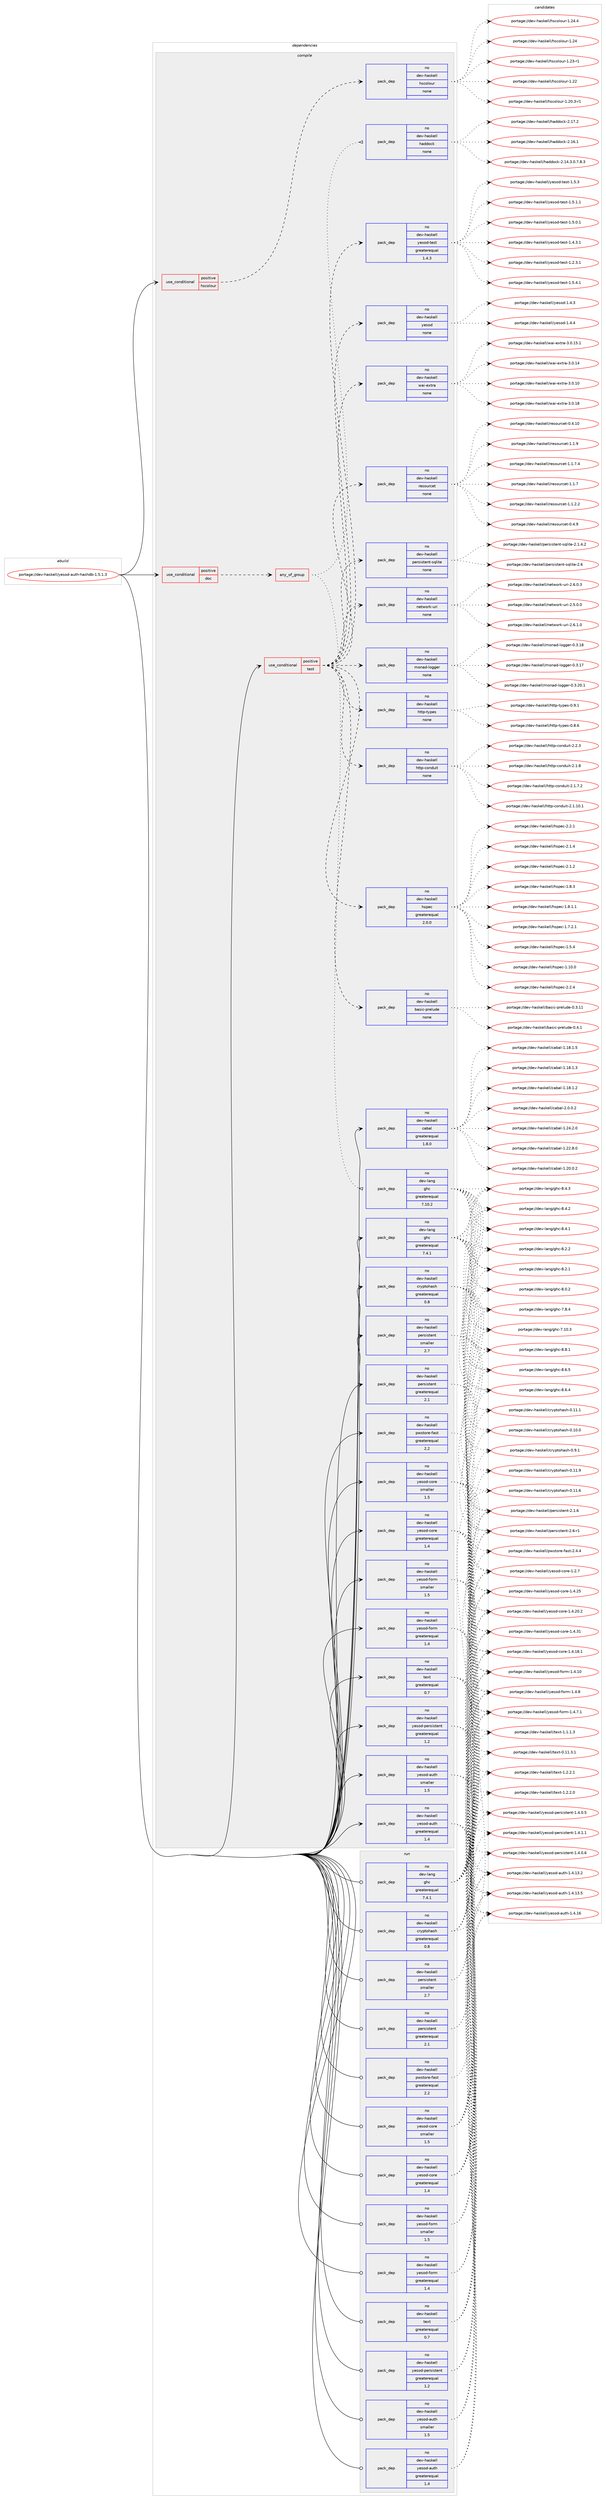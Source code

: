 digraph prolog {

# *************
# Graph options
# *************

newrank=true;
concentrate=true;
compound=true;
graph [rankdir=LR,fontname=Helvetica,fontsize=10,ranksep=1.5];#, ranksep=2.5, nodesep=0.2];
edge  [arrowhead=vee];
node  [fontname=Helvetica,fontsize=10];

# **********
# The ebuild
# **********

subgraph cluster_leftcol {
color=gray;
label=<<i>ebuild</i>>;
id [label="portage://dev-haskell/yesod-auth-hashdb-1.5.1.3", color=red, width=4, href="../dev-haskell/yesod-auth-hashdb-1.5.1.3.svg"];
}

# ****************
# The dependencies
# ****************

subgraph cluster_midcol {
color=gray;
label=<<i>dependencies</i>>;
subgraph cluster_compile {
fillcolor="#eeeeee";
style=filled;
label=<<i>compile</i>>;
subgraph cond130818 {
dependency536707 [label=<<TABLE BORDER="0" CELLBORDER="1" CELLSPACING="0" CELLPADDING="4"><TR><TD ROWSPAN="3" CELLPADDING="10">use_conditional</TD></TR><TR><TD>positive</TD></TR><TR><TD>doc</TD></TR></TABLE>>, shape=none, color=red];
subgraph any5424 {
dependency536708 [label=<<TABLE BORDER="0" CELLBORDER="1" CELLSPACING="0" CELLPADDING="4"><TR><TD CELLPADDING="10">any_of_group</TD></TR></TABLE>>, shape=none, color=red];subgraph pack400228 {
dependency536709 [label=<<TABLE BORDER="0" CELLBORDER="1" CELLSPACING="0" CELLPADDING="4" WIDTH="220"><TR><TD ROWSPAN="6" CELLPADDING="30">pack_dep</TD></TR><TR><TD WIDTH="110">no</TD></TR><TR><TD>dev-haskell</TD></TR><TR><TD>haddock</TD></TR><TR><TD>none</TD></TR><TR><TD></TD></TR></TABLE>>, shape=none, color=blue];
}
dependency536708:e -> dependency536709:w [weight=20,style="dotted",arrowhead="oinv"];
subgraph pack400229 {
dependency536710 [label=<<TABLE BORDER="0" CELLBORDER="1" CELLSPACING="0" CELLPADDING="4" WIDTH="220"><TR><TD ROWSPAN="6" CELLPADDING="30">pack_dep</TD></TR><TR><TD WIDTH="110">no</TD></TR><TR><TD>dev-lang</TD></TR><TR><TD>ghc</TD></TR><TR><TD>greaterequal</TD></TR><TR><TD>7.10.2</TD></TR></TABLE>>, shape=none, color=blue];
}
dependency536708:e -> dependency536710:w [weight=20,style="dotted",arrowhead="oinv"];
}
dependency536707:e -> dependency536708:w [weight=20,style="dashed",arrowhead="vee"];
}
id:e -> dependency536707:w [weight=20,style="solid",arrowhead="vee"];
subgraph cond130819 {
dependency536711 [label=<<TABLE BORDER="0" CELLBORDER="1" CELLSPACING="0" CELLPADDING="4"><TR><TD ROWSPAN="3" CELLPADDING="10">use_conditional</TD></TR><TR><TD>positive</TD></TR><TR><TD>hscolour</TD></TR></TABLE>>, shape=none, color=red];
subgraph pack400230 {
dependency536712 [label=<<TABLE BORDER="0" CELLBORDER="1" CELLSPACING="0" CELLPADDING="4" WIDTH="220"><TR><TD ROWSPAN="6" CELLPADDING="30">pack_dep</TD></TR><TR><TD WIDTH="110">no</TD></TR><TR><TD>dev-haskell</TD></TR><TR><TD>hscolour</TD></TR><TR><TD>none</TD></TR><TR><TD></TD></TR></TABLE>>, shape=none, color=blue];
}
dependency536711:e -> dependency536712:w [weight=20,style="dashed",arrowhead="vee"];
}
id:e -> dependency536711:w [weight=20,style="solid",arrowhead="vee"];
subgraph cond130820 {
dependency536713 [label=<<TABLE BORDER="0" CELLBORDER="1" CELLSPACING="0" CELLPADDING="4"><TR><TD ROWSPAN="3" CELLPADDING="10">use_conditional</TD></TR><TR><TD>positive</TD></TR><TR><TD>test</TD></TR></TABLE>>, shape=none, color=red];
subgraph pack400231 {
dependency536714 [label=<<TABLE BORDER="0" CELLBORDER="1" CELLSPACING="0" CELLPADDING="4" WIDTH="220"><TR><TD ROWSPAN="6" CELLPADDING="30">pack_dep</TD></TR><TR><TD WIDTH="110">no</TD></TR><TR><TD>dev-haskell</TD></TR><TR><TD>basic-prelude</TD></TR><TR><TD>none</TD></TR><TR><TD></TD></TR></TABLE>>, shape=none, color=blue];
}
dependency536713:e -> dependency536714:w [weight=20,style="dashed",arrowhead="vee"];
subgraph pack400232 {
dependency536715 [label=<<TABLE BORDER="0" CELLBORDER="1" CELLSPACING="0" CELLPADDING="4" WIDTH="220"><TR><TD ROWSPAN="6" CELLPADDING="30">pack_dep</TD></TR><TR><TD WIDTH="110">no</TD></TR><TR><TD>dev-haskell</TD></TR><TR><TD>hspec</TD></TR><TR><TD>greaterequal</TD></TR><TR><TD>2.0.0</TD></TR></TABLE>>, shape=none, color=blue];
}
dependency536713:e -> dependency536715:w [weight=20,style="dashed",arrowhead="vee"];
subgraph pack400233 {
dependency536716 [label=<<TABLE BORDER="0" CELLBORDER="1" CELLSPACING="0" CELLPADDING="4" WIDTH="220"><TR><TD ROWSPAN="6" CELLPADDING="30">pack_dep</TD></TR><TR><TD WIDTH="110">no</TD></TR><TR><TD>dev-haskell</TD></TR><TR><TD>http-conduit</TD></TR><TR><TD>none</TD></TR><TR><TD></TD></TR></TABLE>>, shape=none, color=blue];
}
dependency536713:e -> dependency536716:w [weight=20,style="dashed",arrowhead="vee"];
subgraph pack400234 {
dependency536717 [label=<<TABLE BORDER="0" CELLBORDER="1" CELLSPACING="0" CELLPADDING="4" WIDTH="220"><TR><TD ROWSPAN="6" CELLPADDING="30">pack_dep</TD></TR><TR><TD WIDTH="110">no</TD></TR><TR><TD>dev-haskell</TD></TR><TR><TD>http-types</TD></TR><TR><TD>none</TD></TR><TR><TD></TD></TR></TABLE>>, shape=none, color=blue];
}
dependency536713:e -> dependency536717:w [weight=20,style="dashed",arrowhead="vee"];
subgraph pack400235 {
dependency536718 [label=<<TABLE BORDER="0" CELLBORDER="1" CELLSPACING="0" CELLPADDING="4" WIDTH="220"><TR><TD ROWSPAN="6" CELLPADDING="30">pack_dep</TD></TR><TR><TD WIDTH="110">no</TD></TR><TR><TD>dev-haskell</TD></TR><TR><TD>monad-logger</TD></TR><TR><TD>none</TD></TR><TR><TD></TD></TR></TABLE>>, shape=none, color=blue];
}
dependency536713:e -> dependency536718:w [weight=20,style="dashed",arrowhead="vee"];
subgraph pack400236 {
dependency536719 [label=<<TABLE BORDER="0" CELLBORDER="1" CELLSPACING="0" CELLPADDING="4" WIDTH="220"><TR><TD ROWSPAN="6" CELLPADDING="30">pack_dep</TD></TR><TR><TD WIDTH="110">no</TD></TR><TR><TD>dev-haskell</TD></TR><TR><TD>network-uri</TD></TR><TR><TD>none</TD></TR><TR><TD></TD></TR></TABLE>>, shape=none, color=blue];
}
dependency536713:e -> dependency536719:w [weight=20,style="dashed",arrowhead="vee"];
subgraph pack400237 {
dependency536720 [label=<<TABLE BORDER="0" CELLBORDER="1" CELLSPACING="0" CELLPADDING="4" WIDTH="220"><TR><TD ROWSPAN="6" CELLPADDING="30">pack_dep</TD></TR><TR><TD WIDTH="110">no</TD></TR><TR><TD>dev-haskell</TD></TR><TR><TD>persistent-sqlite</TD></TR><TR><TD>none</TD></TR><TR><TD></TD></TR></TABLE>>, shape=none, color=blue];
}
dependency536713:e -> dependency536720:w [weight=20,style="dashed",arrowhead="vee"];
subgraph pack400238 {
dependency536721 [label=<<TABLE BORDER="0" CELLBORDER="1" CELLSPACING="0" CELLPADDING="4" WIDTH="220"><TR><TD ROWSPAN="6" CELLPADDING="30">pack_dep</TD></TR><TR><TD WIDTH="110">no</TD></TR><TR><TD>dev-haskell</TD></TR><TR><TD>resourcet</TD></TR><TR><TD>none</TD></TR><TR><TD></TD></TR></TABLE>>, shape=none, color=blue];
}
dependency536713:e -> dependency536721:w [weight=20,style="dashed",arrowhead="vee"];
subgraph pack400239 {
dependency536722 [label=<<TABLE BORDER="0" CELLBORDER="1" CELLSPACING="0" CELLPADDING="4" WIDTH="220"><TR><TD ROWSPAN="6" CELLPADDING="30">pack_dep</TD></TR><TR><TD WIDTH="110">no</TD></TR><TR><TD>dev-haskell</TD></TR><TR><TD>wai-extra</TD></TR><TR><TD>none</TD></TR><TR><TD></TD></TR></TABLE>>, shape=none, color=blue];
}
dependency536713:e -> dependency536722:w [weight=20,style="dashed",arrowhead="vee"];
subgraph pack400240 {
dependency536723 [label=<<TABLE BORDER="0" CELLBORDER="1" CELLSPACING="0" CELLPADDING="4" WIDTH="220"><TR><TD ROWSPAN="6" CELLPADDING="30">pack_dep</TD></TR><TR><TD WIDTH="110">no</TD></TR><TR><TD>dev-haskell</TD></TR><TR><TD>yesod</TD></TR><TR><TD>none</TD></TR><TR><TD></TD></TR></TABLE>>, shape=none, color=blue];
}
dependency536713:e -> dependency536723:w [weight=20,style="dashed",arrowhead="vee"];
subgraph pack400241 {
dependency536724 [label=<<TABLE BORDER="0" CELLBORDER="1" CELLSPACING="0" CELLPADDING="4" WIDTH="220"><TR><TD ROWSPAN="6" CELLPADDING="30">pack_dep</TD></TR><TR><TD WIDTH="110">no</TD></TR><TR><TD>dev-haskell</TD></TR><TR><TD>yesod-test</TD></TR><TR><TD>greaterequal</TD></TR><TR><TD>1.4.3</TD></TR></TABLE>>, shape=none, color=blue];
}
dependency536713:e -> dependency536724:w [weight=20,style="dashed",arrowhead="vee"];
}
id:e -> dependency536713:w [weight=20,style="solid",arrowhead="vee"];
subgraph pack400242 {
dependency536725 [label=<<TABLE BORDER="0" CELLBORDER="1" CELLSPACING="0" CELLPADDING="4" WIDTH="220"><TR><TD ROWSPAN="6" CELLPADDING="30">pack_dep</TD></TR><TR><TD WIDTH="110">no</TD></TR><TR><TD>dev-haskell</TD></TR><TR><TD>cabal</TD></TR><TR><TD>greaterequal</TD></TR><TR><TD>1.8.0</TD></TR></TABLE>>, shape=none, color=blue];
}
id:e -> dependency536725:w [weight=20,style="solid",arrowhead="vee"];
subgraph pack400243 {
dependency536726 [label=<<TABLE BORDER="0" CELLBORDER="1" CELLSPACING="0" CELLPADDING="4" WIDTH="220"><TR><TD ROWSPAN="6" CELLPADDING="30">pack_dep</TD></TR><TR><TD WIDTH="110">no</TD></TR><TR><TD>dev-haskell</TD></TR><TR><TD>cryptohash</TD></TR><TR><TD>greaterequal</TD></TR><TR><TD>0.8</TD></TR></TABLE>>, shape=none, color=blue];
}
id:e -> dependency536726:w [weight=20,style="solid",arrowhead="vee"];
subgraph pack400244 {
dependency536727 [label=<<TABLE BORDER="0" CELLBORDER="1" CELLSPACING="0" CELLPADDING="4" WIDTH="220"><TR><TD ROWSPAN="6" CELLPADDING="30">pack_dep</TD></TR><TR><TD WIDTH="110">no</TD></TR><TR><TD>dev-haskell</TD></TR><TR><TD>persistent</TD></TR><TR><TD>greaterequal</TD></TR><TR><TD>2.1</TD></TR></TABLE>>, shape=none, color=blue];
}
id:e -> dependency536727:w [weight=20,style="solid",arrowhead="vee"];
subgraph pack400245 {
dependency536728 [label=<<TABLE BORDER="0" CELLBORDER="1" CELLSPACING="0" CELLPADDING="4" WIDTH="220"><TR><TD ROWSPAN="6" CELLPADDING="30">pack_dep</TD></TR><TR><TD WIDTH="110">no</TD></TR><TR><TD>dev-haskell</TD></TR><TR><TD>persistent</TD></TR><TR><TD>smaller</TD></TR><TR><TD>2.7</TD></TR></TABLE>>, shape=none, color=blue];
}
id:e -> dependency536728:w [weight=20,style="solid",arrowhead="vee"];
subgraph pack400246 {
dependency536729 [label=<<TABLE BORDER="0" CELLBORDER="1" CELLSPACING="0" CELLPADDING="4" WIDTH="220"><TR><TD ROWSPAN="6" CELLPADDING="30">pack_dep</TD></TR><TR><TD WIDTH="110">no</TD></TR><TR><TD>dev-haskell</TD></TR><TR><TD>pwstore-fast</TD></TR><TR><TD>greaterequal</TD></TR><TR><TD>2.2</TD></TR></TABLE>>, shape=none, color=blue];
}
id:e -> dependency536729:w [weight=20,style="solid",arrowhead="vee"];
subgraph pack400247 {
dependency536730 [label=<<TABLE BORDER="0" CELLBORDER="1" CELLSPACING="0" CELLPADDING="4" WIDTH="220"><TR><TD ROWSPAN="6" CELLPADDING="30">pack_dep</TD></TR><TR><TD WIDTH="110">no</TD></TR><TR><TD>dev-haskell</TD></TR><TR><TD>text</TD></TR><TR><TD>greaterequal</TD></TR><TR><TD>0.7</TD></TR></TABLE>>, shape=none, color=blue];
}
id:e -> dependency536730:w [weight=20,style="solid",arrowhead="vee"];
subgraph pack400248 {
dependency536731 [label=<<TABLE BORDER="0" CELLBORDER="1" CELLSPACING="0" CELLPADDING="4" WIDTH="220"><TR><TD ROWSPAN="6" CELLPADDING="30">pack_dep</TD></TR><TR><TD WIDTH="110">no</TD></TR><TR><TD>dev-haskell</TD></TR><TR><TD>yesod-auth</TD></TR><TR><TD>greaterequal</TD></TR><TR><TD>1.4</TD></TR></TABLE>>, shape=none, color=blue];
}
id:e -> dependency536731:w [weight=20,style="solid",arrowhead="vee"];
subgraph pack400249 {
dependency536732 [label=<<TABLE BORDER="0" CELLBORDER="1" CELLSPACING="0" CELLPADDING="4" WIDTH="220"><TR><TD ROWSPAN="6" CELLPADDING="30">pack_dep</TD></TR><TR><TD WIDTH="110">no</TD></TR><TR><TD>dev-haskell</TD></TR><TR><TD>yesod-auth</TD></TR><TR><TD>smaller</TD></TR><TR><TD>1.5</TD></TR></TABLE>>, shape=none, color=blue];
}
id:e -> dependency536732:w [weight=20,style="solid",arrowhead="vee"];
subgraph pack400250 {
dependency536733 [label=<<TABLE BORDER="0" CELLBORDER="1" CELLSPACING="0" CELLPADDING="4" WIDTH="220"><TR><TD ROWSPAN="6" CELLPADDING="30">pack_dep</TD></TR><TR><TD WIDTH="110">no</TD></TR><TR><TD>dev-haskell</TD></TR><TR><TD>yesod-core</TD></TR><TR><TD>greaterequal</TD></TR><TR><TD>1.4</TD></TR></TABLE>>, shape=none, color=blue];
}
id:e -> dependency536733:w [weight=20,style="solid",arrowhead="vee"];
subgraph pack400251 {
dependency536734 [label=<<TABLE BORDER="0" CELLBORDER="1" CELLSPACING="0" CELLPADDING="4" WIDTH="220"><TR><TD ROWSPAN="6" CELLPADDING="30">pack_dep</TD></TR><TR><TD WIDTH="110">no</TD></TR><TR><TD>dev-haskell</TD></TR><TR><TD>yesod-core</TD></TR><TR><TD>smaller</TD></TR><TR><TD>1.5</TD></TR></TABLE>>, shape=none, color=blue];
}
id:e -> dependency536734:w [weight=20,style="solid",arrowhead="vee"];
subgraph pack400252 {
dependency536735 [label=<<TABLE BORDER="0" CELLBORDER="1" CELLSPACING="0" CELLPADDING="4" WIDTH="220"><TR><TD ROWSPAN="6" CELLPADDING="30">pack_dep</TD></TR><TR><TD WIDTH="110">no</TD></TR><TR><TD>dev-haskell</TD></TR><TR><TD>yesod-form</TD></TR><TR><TD>greaterequal</TD></TR><TR><TD>1.4</TD></TR></TABLE>>, shape=none, color=blue];
}
id:e -> dependency536735:w [weight=20,style="solid",arrowhead="vee"];
subgraph pack400253 {
dependency536736 [label=<<TABLE BORDER="0" CELLBORDER="1" CELLSPACING="0" CELLPADDING="4" WIDTH="220"><TR><TD ROWSPAN="6" CELLPADDING="30">pack_dep</TD></TR><TR><TD WIDTH="110">no</TD></TR><TR><TD>dev-haskell</TD></TR><TR><TD>yesod-form</TD></TR><TR><TD>smaller</TD></TR><TR><TD>1.5</TD></TR></TABLE>>, shape=none, color=blue];
}
id:e -> dependency536736:w [weight=20,style="solid",arrowhead="vee"];
subgraph pack400254 {
dependency536737 [label=<<TABLE BORDER="0" CELLBORDER="1" CELLSPACING="0" CELLPADDING="4" WIDTH="220"><TR><TD ROWSPAN="6" CELLPADDING="30">pack_dep</TD></TR><TR><TD WIDTH="110">no</TD></TR><TR><TD>dev-haskell</TD></TR><TR><TD>yesod-persistent</TD></TR><TR><TD>greaterequal</TD></TR><TR><TD>1.2</TD></TR></TABLE>>, shape=none, color=blue];
}
id:e -> dependency536737:w [weight=20,style="solid",arrowhead="vee"];
subgraph pack400255 {
dependency536738 [label=<<TABLE BORDER="0" CELLBORDER="1" CELLSPACING="0" CELLPADDING="4" WIDTH="220"><TR><TD ROWSPAN="6" CELLPADDING="30">pack_dep</TD></TR><TR><TD WIDTH="110">no</TD></TR><TR><TD>dev-lang</TD></TR><TR><TD>ghc</TD></TR><TR><TD>greaterequal</TD></TR><TR><TD>7.4.1</TD></TR></TABLE>>, shape=none, color=blue];
}
id:e -> dependency536738:w [weight=20,style="solid",arrowhead="vee"];
}
subgraph cluster_compileandrun {
fillcolor="#eeeeee";
style=filled;
label=<<i>compile and run</i>>;
}
subgraph cluster_run {
fillcolor="#eeeeee";
style=filled;
label=<<i>run</i>>;
subgraph pack400256 {
dependency536739 [label=<<TABLE BORDER="0" CELLBORDER="1" CELLSPACING="0" CELLPADDING="4" WIDTH="220"><TR><TD ROWSPAN="6" CELLPADDING="30">pack_dep</TD></TR><TR><TD WIDTH="110">no</TD></TR><TR><TD>dev-haskell</TD></TR><TR><TD>cryptohash</TD></TR><TR><TD>greaterequal</TD></TR><TR><TD>0.8</TD></TR></TABLE>>, shape=none, color=blue];
}
id:e -> dependency536739:w [weight=20,style="solid",arrowhead="odot"];
subgraph pack400257 {
dependency536740 [label=<<TABLE BORDER="0" CELLBORDER="1" CELLSPACING="0" CELLPADDING="4" WIDTH="220"><TR><TD ROWSPAN="6" CELLPADDING="30">pack_dep</TD></TR><TR><TD WIDTH="110">no</TD></TR><TR><TD>dev-haskell</TD></TR><TR><TD>persistent</TD></TR><TR><TD>greaterequal</TD></TR><TR><TD>2.1</TD></TR></TABLE>>, shape=none, color=blue];
}
id:e -> dependency536740:w [weight=20,style="solid",arrowhead="odot"];
subgraph pack400258 {
dependency536741 [label=<<TABLE BORDER="0" CELLBORDER="1" CELLSPACING="0" CELLPADDING="4" WIDTH="220"><TR><TD ROWSPAN="6" CELLPADDING="30">pack_dep</TD></TR><TR><TD WIDTH="110">no</TD></TR><TR><TD>dev-haskell</TD></TR><TR><TD>persistent</TD></TR><TR><TD>smaller</TD></TR><TR><TD>2.7</TD></TR></TABLE>>, shape=none, color=blue];
}
id:e -> dependency536741:w [weight=20,style="solid",arrowhead="odot"];
subgraph pack400259 {
dependency536742 [label=<<TABLE BORDER="0" CELLBORDER="1" CELLSPACING="0" CELLPADDING="4" WIDTH="220"><TR><TD ROWSPAN="6" CELLPADDING="30">pack_dep</TD></TR><TR><TD WIDTH="110">no</TD></TR><TR><TD>dev-haskell</TD></TR><TR><TD>pwstore-fast</TD></TR><TR><TD>greaterequal</TD></TR><TR><TD>2.2</TD></TR></TABLE>>, shape=none, color=blue];
}
id:e -> dependency536742:w [weight=20,style="solid",arrowhead="odot"];
subgraph pack400260 {
dependency536743 [label=<<TABLE BORDER="0" CELLBORDER="1" CELLSPACING="0" CELLPADDING="4" WIDTH="220"><TR><TD ROWSPAN="6" CELLPADDING="30">pack_dep</TD></TR><TR><TD WIDTH="110">no</TD></TR><TR><TD>dev-haskell</TD></TR><TR><TD>text</TD></TR><TR><TD>greaterequal</TD></TR><TR><TD>0.7</TD></TR></TABLE>>, shape=none, color=blue];
}
id:e -> dependency536743:w [weight=20,style="solid",arrowhead="odot"];
subgraph pack400261 {
dependency536744 [label=<<TABLE BORDER="0" CELLBORDER="1" CELLSPACING="0" CELLPADDING="4" WIDTH="220"><TR><TD ROWSPAN="6" CELLPADDING="30">pack_dep</TD></TR><TR><TD WIDTH="110">no</TD></TR><TR><TD>dev-haskell</TD></TR><TR><TD>yesod-auth</TD></TR><TR><TD>greaterequal</TD></TR><TR><TD>1.4</TD></TR></TABLE>>, shape=none, color=blue];
}
id:e -> dependency536744:w [weight=20,style="solid",arrowhead="odot"];
subgraph pack400262 {
dependency536745 [label=<<TABLE BORDER="0" CELLBORDER="1" CELLSPACING="0" CELLPADDING="4" WIDTH="220"><TR><TD ROWSPAN="6" CELLPADDING="30">pack_dep</TD></TR><TR><TD WIDTH="110">no</TD></TR><TR><TD>dev-haskell</TD></TR><TR><TD>yesod-auth</TD></TR><TR><TD>smaller</TD></TR><TR><TD>1.5</TD></TR></TABLE>>, shape=none, color=blue];
}
id:e -> dependency536745:w [weight=20,style="solid",arrowhead="odot"];
subgraph pack400263 {
dependency536746 [label=<<TABLE BORDER="0" CELLBORDER="1" CELLSPACING="0" CELLPADDING="4" WIDTH="220"><TR><TD ROWSPAN="6" CELLPADDING="30">pack_dep</TD></TR><TR><TD WIDTH="110">no</TD></TR><TR><TD>dev-haskell</TD></TR><TR><TD>yesod-core</TD></TR><TR><TD>greaterequal</TD></TR><TR><TD>1.4</TD></TR></TABLE>>, shape=none, color=blue];
}
id:e -> dependency536746:w [weight=20,style="solid",arrowhead="odot"];
subgraph pack400264 {
dependency536747 [label=<<TABLE BORDER="0" CELLBORDER="1" CELLSPACING="0" CELLPADDING="4" WIDTH="220"><TR><TD ROWSPAN="6" CELLPADDING="30">pack_dep</TD></TR><TR><TD WIDTH="110">no</TD></TR><TR><TD>dev-haskell</TD></TR><TR><TD>yesod-core</TD></TR><TR><TD>smaller</TD></TR><TR><TD>1.5</TD></TR></TABLE>>, shape=none, color=blue];
}
id:e -> dependency536747:w [weight=20,style="solid",arrowhead="odot"];
subgraph pack400265 {
dependency536748 [label=<<TABLE BORDER="0" CELLBORDER="1" CELLSPACING="0" CELLPADDING="4" WIDTH="220"><TR><TD ROWSPAN="6" CELLPADDING="30">pack_dep</TD></TR><TR><TD WIDTH="110">no</TD></TR><TR><TD>dev-haskell</TD></TR><TR><TD>yesod-form</TD></TR><TR><TD>greaterequal</TD></TR><TR><TD>1.4</TD></TR></TABLE>>, shape=none, color=blue];
}
id:e -> dependency536748:w [weight=20,style="solid",arrowhead="odot"];
subgraph pack400266 {
dependency536749 [label=<<TABLE BORDER="0" CELLBORDER="1" CELLSPACING="0" CELLPADDING="4" WIDTH="220"><TR><TD ROWSPAN="6" CELLPADDING="30">pack_dep</TD></TR><TR><TD WIDTH="110">no</TD></TR><TR><TD>dev-haskell</TD></TR><TR><TD>yesod-form</TD></TR><TR><TD>smaller</TD></TR><TR><TD>1.5</TD></TR></TABLE>>, shape=none, color=blue];
}
id:e -> dependency536749:w [weight=20,style="solid",arrowhead="odot"];
subgraph pack400267 {
dependency536750 [label=<<TABLE BORDER="0" CELLBORDER="1" CELLSPACING="0" CELLPADDING="4" WIDTH="220"><TR><TD ROWSPAN="6" CELLPADDING="30">pack_dep</TD></TR><TR><TD WIDTH="110">no</TD></TR><TR><TD>dev-haskell</TD></TR><TR><TD>yesod-persistent</TD></TR><TR><TD>greaterequal</TD></TR><TR><TD>1.2</TD></TR></TABLE>>, shape=none, color=blue];
}
id:e -> dependency536750:w [weight=20,style="solid",arrowhead="odot"];
subgraph pack400268 {
dependency536751 [label=<<TABLE BORDER="0" CELLBORDER="1" CELLSPACING="0" CELLPADDING="4" WIDTH="220"><TR><TD ROWSPAN="6" CELLPADDING="30">pack_dep</TD></TR><TR><TD WIDTH="110">no</TD></TR><TR><TD>dev-lang</TD></TR><TR><TD>ghc</TD></TR><TR><TD>greaterequal</TD></TR><TR><TD>7.4.1</TD></TR></TABLE>>, shape=none, color=blue];
}
id:e -> dependency536751:w [weight=20,style="solid",arrowhead="odot"];
}
}

# **************
# The candidates
# **************

subgraph cluster_choices {
rank=same;
color=gray;
label=<<i>candidates</i>>;

subgraph choice400228 {
color=black;
nodesep=1;
choice100101118451049711510710110810847104971001001119910745504649554650 [label="portage://dev-haskell/haddock-2.17.2", color=red, width=4,href="../dev-haskell/haddock-2.17.2.svg"];
choice100101118451049711510710110810847104971001001119910745504649544649 [label="portage://dev-haskell/haddock-2.16.1", color=red, width=4,href="../dev-haskell/haddock-2.16.1.svg"];
choice1001011184510497115107101108108471049710010011199107455046495246514648465546564651 [label="portage://dev-haskell/haddock-2.14.3.0.7.8.3", color=red, width=4,href="../dev-haskell/haddock-2.14.3.0.7.8.3.svg"];
dependency536709:e -> choice100101118451049711510710110810847104971001001119910745504649554650:w [style=dotted,weight="100"];
dependency536709:e -> choice100101118451049711510710110810847104971001001119910745504649544649:w [style=dotted,weight="100"];
dependency536709:e -> choice1001011184510497115107101108108471049710010011199107455046495246514648465546564651:w [style=dotted,weight="100"];
}
subgraph choice400229 {
color=black;
nodesep=1;
choice10010111845108971101034710310499455646564649 [label="portage://dev-lang/ghc-8.8.1", color=red, width=4,href="../dev-lang/ghc-8.8.1.svg"];
choice10010111845108971101034710310499455646544653 [label="portage://dev-lang/ghc-8.6.5", color=red, width=4,href="../dev-lang/ghc-8.6.5.svg"];
choice10010111845108971101034710310499455646544652 [label="portage://dev-lang/ghc-8.6.4", color=red, width=4,href="../dev-lang/ghc-8.6.4.svg"];
choice10010111845108971101034710310499455646524651 [label="portage://dev-lang/ghc-8.4.3", color=red, width=4,href="../dev-lang/ghc-8.4.3.svg"];
choice10010111845108971101034710310499455646524650 [label="portage://dev-lang/ghc-8.4.2", color=red, width=4,href="../dev-lang/ghc-8.4.2.svg"];
choice10010111845108971101034710310499455646524649 [label="portage://dev-lang/ghc-8.4.1", color=red, width=4,href="../dev-lang/ghc-8.4.1.svg"];
choice10010111845108971101034710310499455646504650 [label="portage://dev-lang/ghc-8.2.2", color=red, width=4,href="../dev-lang/ghc-8.2.2.svg"];
choice10010111845108971101034710310499455646504649 [label="portage://dev-lang/ghc-8.2.1", color=red, width=4,href="../dev-lang/ghc-8.2.1.svg"];
choice10010111845108971101034710310499455646484650 [label="portage://dev-lang/ghc-8.0.2", color=red, width=4,href="../dev-lang/ghc-8.0.2.svg"];
choice10010111845108971101034710310499455546564652 [label="portage://dev-lang/ghc-7.8.4", color=red, width=4,href="../dev-lang/ghc-7.8.4.svg"];
choice1001011184510897110103471031049945554649484651 [label="portage://dev-lang/ghc-7.10.3", color=red, width=4,href="../dev-lang/ghc-7.10.3.svg"];
dependency536710:e -> choice10010111845108971101034710310499455646564649:w [style=dotted,weight="100"];
dependency536710:e -> choice10010111845108971101034710310499455646544653:w [style=dotted,weight="100"];
dependency536710:e -> choice10010111845108971101034710310499455646544652:w [style=dotted,weight="100"];
dependency536710:e -> choice10010111845108971101034710310499455646524651:w [style=dotted,weight="100"];
dependency536710:e -> choice10010111845108971101034710310499455646524650:w [style=dotted,weight="100"];
dependency536710:e -> choice10010111845108971101034710310499455646524649:w [style=dotted,weight="100"];
dependency536710:e -> choice10010111845108971101034710310499455646504650:w [style=dotted,weight="100"];
dependency536710:e -> choice10010111845108971101034710310499455646504649:w [style=dotted,weight="100"];
dependency536710:e -> choice10010111845108971101034710310499455646484650:w [style=dotted,weight="100"];
dependency536710:e -> choice10010111845108971101034710310499455546564652:w [style=dotted,weight="100"];
dependency536710:e -> choice1001011184510897110103471031049945554649484651:w [style=dotted,weight="100"];
}
subgraph choice400230 {
color=black;
nodesep=1;
choice1001011184510497115107101108108471041159911110811111711445494650524652 [label="portage://dev-haskell/hscolour-1.24.4", color=red, width=4,href="../dev-haskell/hscolour-1.24.4.svg"];
choice100101118451049711510710110810847104115991111081111171144549465052 [label="portage://dev-haskell/hscolour-1.24", color=red, width=4,href="../dev-haskell/hscolour-1.24.svg"];
choice1001011184510497115107101108108471041159911110811111711445494650514511449 [label="portage://dev-haskell/hscolour-1.23-r1", color=red, width=4,href="../dev-haskell/hscolour-1.23-r1.svg"];
choice100101118451049711510710110810847104115991111081111171144549465050 [label="portage://dev-haskell/hscolour-1.22", color=red, width=4,href="../dev-haskell/hscolour-1.22.svg"];
choice10010111845104971151071011081084710411599111108111117114454946504846514511449 [label="portage://dev-haskell/hscolour-1.20.3-r1", color=red, width=4,href="../dev-haskell/hscolour-1.20.3-r1.svg"];
dependency536712:e -> choice1001011184510497115107101108108471041159911110811111711445494650524652:w [style=dotted,weight="100"];
dependency536712:e -> choice100101118451049711510710110810847104115991111081111171144549465052:w [style=dotted,weight="100"];
dependency536712:e -> choice1001011184510497115107101108108471041159911110811111711445494650514511449:w [style=dotted,weight="100"];
dependency536712:e -> choice100101118451049711510710110810847104115991111081111171144549465050:w [style=dotted,weight="100"];
dependency536712:e -> choice10010111845104971151071011081084710411599111108111117114454946504846514511449:w [style=dotted,weight="100"];
}
subgraph choice400231 {
color=black;
nodesep=1;
choice10010111845104971151071011081084798971151059945112114101108117100101454846524649 [label="portage://dev-haskell/basic-prelude-0.4.1", color=red, width=4,href="../dev-haskell/basic-prelude-0.4.1.svg"];
choice1001011184510497115107101108108479897115105994511211410110811710010145484651464949 [label="portage://dev-haskell/basic-prelude-0.3.11", color=red, width=4,href="../dev-haskell/basic-prelude-0.3.11.svg"];
dependency536714:e -> choice10010111845104971151071011081084798971151059945112114101108117100101454846524649:w [style=dotted,weight="100"];
dependency536714:e -> choice1001011184510497115107101108108479897115105994511211410110811710010145484651464949:w [style=dotted,weight="100"];
}
subgraph choice400232 {
color=black;
nodesep=1;
choice10010111845104971151071011081084710411511210199455046504652 [label="portage://dev-haskell/hspec-2.2.4", color=red, width=4,href="../dev-haskell/hspec-2.2.4.svg"];
choice10010111845104971151071011081084710411511210199455046504649 [label="portage://dev-haskell/hspec-2.2.1", color=red, width=4,href="../dev-haskell/hspec-2.2.1.svg"];
choice10010111845104971151071011081084710411511210199455046494652 [label="portage://dev-haskell/hspec-2.1.4", color=red, width=4,href="../dev-haskell/hspec-2.1.4.svg"];
choice10010111845104971151071011081084710411511210199455046494650 [label="portage://dev-haskell/hspec-2.1.2", color=red, width=4,href="../dev-haskell/hspec-2.1.2.svg"];
choice10010111845104971151071011081084710411511210199454946564651 [label="portage://dev-haskell/hspec-1.8.3", color=red, width=4,href="../dev-haskell/hspec-1.8.3.svg"];
choice100101118451049711510710110810847104115112101994549465646494649 [label="portage://dev-haskell/hspec-1.8.1.1", color=red, width=4,href="../dev-haskell/hspec-1.8.1.1.svg"];
choice100101118451049711510710110810847104115112101994549465546504649 [label="portage://dev-haskell/hspec-1.7.2.1", color=red, width=4,href="../dev-haskell/hspec-1.7.2.1.svg"];
choice10010111845104971151071011081084710411511210199454946534652 [label="portage://dev-haskell/hspec-1.5.4", color=red, width=4,href="../dev-haskell/hspec-1.5.4.svg"];
choice1001011184510497115107101108108471041151121019945494649484648 [label="portage://dev-haskell/hspec-1.10.0", color=red, width=4,href="../dev-haskell/hspec-1.10.0.svg"];
dependency536715:e -> choice10010111845104971151071011081084710411511210199455046504652:w [style=dotted,weight="100"];
dependency536715:e -> choice10010111845104971151071011081084710411511210199455046504649:w [style=dotted,weight="100"];
dependency536715:e -> choice10010111845104971151071011081084710411511210199455046494652:w [style=dotted,weight="100"];
dependency536715:e -> choice10010111845104971151071011081084710411511210199455046494650:w [style=dotted,weight="100"];
dependency536715:e -> choice10010111845104971151071011081084710411511210199454946564651:w [style=dotted,weight="100"];
dependency536715:e -> choice100101118451049711510710110810847104115112101994549465646494649:w [style=dotted,weight="100"];
dependency536715:e -> choice100101118451049711510710110810847104115112101994549465546504649:w [style=dotted,weight="100"];
dependency536715:e -> choice10010111845104971151071011081084710411511210199454946534652:w [style=dotted,weight="100"];
dependency536715:e -> choice1001011184510497115107101108108471041151121019945494649484648:w [style=dotted,weight="100"];
}
subgraph choice400233 {
color=black;
nodesep=1;
choice1001011184510497115107101108108471041161161124599111110100117105116455046504651 [label="portage://dev-haskell/http-conduit-2.2.3", color=red, width=4,href="../dev-haskell/http-conduit-2.2.3.svg"];
choice1001011184510497115107101108108471041161161124599111110100117105116455046494656 [label="portage://dev-haskell/http-conduit-2.1.8", color=red, width=4,href="../dev-haskell/http-conduit-2.1.8.svg"];
choice10010111845104971151071011081084710411611611245991111101001171051164550464946554650 [label="portage://dev-haskell/http-conduit-2.1.7.2", color=red, width=4,href="../dev-haskell/http-conduit-2.1.7.2.svg"];
choice1001011184510497115107101108108471041161161124599111110100117105116455046494649484649 [label="portage://dev-haskell/http-conduit-2.1.10.1", color=red, width=4,href="../dev-haskell/http-conduit-2.1.10.1.svg"];
dependency536716:e -> choice1001011184510497115107101108108471041161161124599111110100117105116455046504651:w [style=dotted,weight="100"];
dependency536716:e -> choice1001011184510497115107101108108471041161161124599111110100117105116455046494656:w [style=dotted,weight="100"];
dependency536716:e -> choice10010111845104971151071011081084710411611611245991111101001171051164550464946554650:w [style=dotted,weight="100"];
dependency536716:e -> choice1001011184510497115107101108108471041161161124599111110100117105116455046494649484649:w [style=dotted,weight="100"];
}
subgraph choice400234 {
color=black;
nodesep=1;
choice10010111845104971151071011081084710411611611245116121112101115454846574649 [label="portage://dev-haskell/http-types-0.9.1", color=red, width=4,href="../dev-haskell/http-types-0.9.1.svg"];
choice10010111845104971151071011081084710411611611245116121112101115454846564654 [label="portage://dev-haskell/http-types-0.8.6", color=red, width=4,href="../dev-haskell/http-types-0.8.6.svg"];
dependency536717:e -> choice10010111845104971151071011081084710411611611245116121112101115454846574649:w [style=dotted,weight="100"];
dependency536717:e -> choice10010111845104971151071011081084710411611611245116121112101115454846564654:w [style=dotted,weight="100"];
}
subgraph choice400235 {
color=black;
nodesep=1;
choice1001011184510497115107101108108471091111109710045108111103103101114454846514650484649 [label="portage://dev-haskell/monad-logger-0.3.20.1", color=red, width=4,href="../dev-haskell/monad-logger-0.3.20.1.svg"];
choice100101118451049711510710110810847109111110971004510811110310310111445484651464956 [label="portage://dev-haskell/monad-logger-0.3.18", color=red, width=4,href="../dev-haskell/monad-logger-0.3.18.svg"];
choice100101118451049711510710110810847109111110971004510811110310310111445484651464955 [label="portage://dev-haskell/monad-logger-0.3.17", color=red, width=4,href="../dev-haskell/monad-logger-0.3.17.svg"];
dependency536718:e -> choice1001011184510497115107101108108471091111109710045108111103103101114454846514650484649:w [style=dotted,weight="100"];
dependency536718:e -> choice100101118451049711510710110810847109111110971004510811110310310111445484651464956:w [style=dotted,weight="100"];
dependency536718:e -> choice100101118451049711510710110810847109111110971004510811110310310111445484651464955:w [style=dotted,weight="100"];
}
subgraph choice400236 {
color=black;
nodesep=1;
choice100101118451049711510710110810847110101116119111114107451171141054550465446494648 [label="portage://dev-haskell/network-uri-2.6.1.0", color=red, width=4,href="../dev-haskell/network-uri-2.6.1.0.svg"];
choice100101118451049711510710110810847110101116119111114107451171141054550465446484651 [label="portage://dev-haskell/network-uri-2.6.0.3", color=red, width=4,href="../dev-haskell/network-uri-2.6.0.3.svg"];
choice100101118451049711510710110810847110101116119111114107451171141054550465346484648 [label="portage://dev-haskell/network-uri-2.5.0.0", color=red, width=4,href="../dev-haskell/network-uri-2.5.0.0.svg"];
dependency536719:e -> choice100101118451049711510710110810847110101116119111114107451171141054550465446494648:w [style=dotted,weight="100"];
dependency536719:e -> choice100101118451049711510710110810847110101116119111114107451171141054550465446484651:w [style=dotted,weight="100"];
dependency536719:e -> choice100101118451049711510710110810847110101116119111114107451171141054550465346484648:w [style=dotted,weight="100"];
}
subgraph choice400237 {
color=black;
nodesep=1;
choice1001011184510497115107101108108471121011141151051151161011101164511511310810511610145504654 [label="portage://dev-haskell/persistent-sqlite-2.6", color=red, width=4,href="../dev-haskell/persistent-sqlite-2.6.svg"];
choice100101118451049711510710110810847112101114115105115116101110116451151131081051161014550464946524650 [label="portage://dev-haskell/persistent-sqlite-2.1.4.2", color=red, width=4,href="../dev-haskell/persistent-sqlite-2.1.4.2.svg"];
dependency536720:e -> choice1001011184510497115107101108108471121011141151051151161011101164511511310810511610145504654:w [style=dotted,weight="100"];
dependency536720:e -> choice100101118451049711510710110810847112101114115105115116101110116451151131081051161014550464946524650:w [style=dotted,weight="100"];
}
subgraph choice400238 {
color=black;
nodesep=1;
choice10010111845104971151071011081084711410111511111711499101116454946494657 [label="portage://dev-haskell/resourcet-1.1.9", color=red, width=4,href="../dev-haskell/resourcet-1.1.9.svg"];
choice100101118451049711510710110810847114101115111117114991011164549464946554652 [label="portage://dev-haskell/resourcet-1.1.7.4", color=red, width=4,href="../dev-haskell/resourcet-1.1.7.4.svg"];
choice10010111845104971151071011081084711410111511111711499101116454946494655 [label="portage://dev-haskell/resourcet-1.1.7", color=red, width=4,href="../dev-haskell/resourcet-1.1.7.svg"];
choice100101118451049711510710110810847114101115111117114991011164549464946504650 [label="portage://dev-haskell/resourcet-1.1.2.2", color=red, width=4,href="../dev-haskell/resourcet-1.1.2.2.svg"];
choice10010111845104971151071011081084711410111511111711499101116454846524657 [label="portage://dev-haskell/resourcet-0.4.9", color=red, width=4,href="../dev-haskell/resourcet-0.4.9.svg"];
choice1001011184510497115107101108108471141011151111171149910111645484652464948 [label="portage://dev-haskell/resourcet-0.4.10", color=red, width=4,href="../dev-haskell/resourcet-0.4.10.svg"];
dependency536721:e -> choice10010111845104971151071011081084711410111511111711499101116454946494657:w [style=dotted,weight="100"];
dependency536721:e -> choice100101118451049711510710110810847114101115111117114991011164549464946554652:w [style=dotted,weight="100"];
dependency536721:e -> choice10010111845104971151071011081084711410111511111711499101116454946494655:w [style=dotted,weight="100"];
dependency536721:e -> choice100101118451049711510710110810847114101115111117114991011164549464946504650:w [style=dotted,weight="100"];
dependency536721:e -> choice10010111845104971151071011081084711410111511111711499101116454846524657:w [style=dotted,weight="100"];
dependency536721:e -> choice1001011184510497115107101108108471141011151111171149910111645484652464948:w [style=dotted,weight="100"];
}
subgraph choice400239 {
color=black;
nodesep=1;
choice10010111845104971151071011081084711997105451011201161149745514648464956 [label="portage://dev-haskell/wai-extra-3.0.18", color=red, width=4,href="../dev-haskell/wai-extra-3.0.18.svg"];
choice100101118451049711510710110810847119971054510112011611497455146484649534649 [label="portage://dev-haskell/wai-extra-3.0.15.1", color=red, width=4,href="../dev-haskell/wai-extra-3.0.15.1.svg"];
choice10010111845104971151071011081084711997105451011201161149745514648464952 [label="portage://dev-haskell/wai-extra-3.0.14", color=red, width=4,href="../dev-haskell/wai-extra-3.0.14.svg"];
choice10010111845104971151071011081084711997105451011201161149745514648464948 [label="portage://dev-haskell/wai-extra-3.0.10", color=red, width=4,href="../dev-haskell/wai-extra-3.0.10.svg"];
dependency536722:e -> choice10010111845104971151071011081084711997105451011201161149745514648464956:w [style=dotted,weight="100"];
dependency536722:e -> choice100101118451049711510710110810847119971054510112011611497455146484649534649:w [style=dotted,weight="100"];
dependency536722:e -> choice10010111845104971151071011081084711997105451011201161149745514648464952:w [style=dotted,weight="100"];
dependency536722:e -> choice10010111845104971151071011081084711997105451011201161149745514648464948:w [style=dotted,weight="100"];
}
subgraph choice400240 {
color=black;
nodesep=1;
choice100101118451049711510710110810847121101115111100454946524652 [label="portage://dev-haskell/yesod-1.4.4", color=red, width=4,href="../dev-haskell/yesod-1.4.4.svg"];
choice100101118451049711510710110810847121101115111100454946524651 [label="portage://dev-haskell/yesod-1.4.3", color=red, width=4,href="../dev-haskell/yesod-1.4.3.svg"];
dependency536723:e -> choice100101118451049711510710110810847121101115111100454946524652:w [style=dotted,weight="100"];
dependency536723:e -> choice100101118451049711510710110810847121101115111100454946524651:w [style=dotted,weight="100"];
}
subgraph choice400241 {
color=black;
nodesep=1;
choice100101118451049711510710110810847121101115111100451161011151164549465346524649 [label="portage://dev-haskell/yesod-test-1.5.4.1", color=red, width=4,href="../dev-haskell/yesod-test-1.5.4.1.svg"];
choice10010111845104971151071011081084712110111511110045116101115116454946534651 [label="portage://dev-haskell/yesod-test-1.5.3", color=red, width=4,href="../dev-haskell/yesod-test-1.5.3.svg"];
choice100101118451049711510710110810847121101115111100451161011151164549465346494649 [label="portage://dev-haskell/yesod-test-1.5.1.1", color=red, width=4,href="../dev-haskell/yesod-test-1.5.1.1.svg"];
choice100101118451049711510710110810847121101115111100451161011151164549465346484649 [label="portage://dev-haskell/yesod-test-1.5.0.1", color=red, width=4,href="../dev-haskell/yesod-test-1.5.0.1.svg"];
choice100101118451049711510710110810847121101115111100451161011151164549465246514649 [label="portage://dev-haskell/yesod-test-1.4.3.1", color=red, width=4,href="../dev-haskell/yesod-test-1.4.3.1.svg"];
choice100101118451049711510710110810847121101115111100451161011151164549465046514649 [label="portage://dev-haskell/yesod-test-1.2.3.1", color=red, width=4,href="../dev-haskell/yesod-test-1.2.3.1.svg"];
dependency536724:e -> choice100101118451049711510710110810847121101115111100451161011151164549465346524649:w [style=dotted,weight="100"];
dependency536724:e -> choice10010111845104971151071011081084712110111511110045116101115116454946534651:w [style=dotted,weight="100"];
dependency536724:e -> choice100101118451049711510710110810847121101115111100451161011151164549465346494649:w [style=dotted,weight="100"];
dependency536724:e -> choice100101118451049711510710110810847121101115111100451161011151164549465346484649:w [style=dotted,weight="100"];
dependency536724:e -> choice100101118451049711510710110810847121101115111100451161011151164549465246514649:w [style=dotted,weight="100"];
dependency536724:e -> choice100101118451049711510710110810847121101115111100451161011151164549465046514649:w [style=dotted,weight="100"];
}
subgraph choice400242 {
color=black;
nodesep=1;
choice100101118451049711510710110810847999798971084550464846484650 [label="portage://dev-haskell/cabal-2.0.0.2", color=red, width=4,href="../dev-haskell/cabal-2.0.0.2.svg"];
choice10010111845104971151071011081084799979897108454946505246504648 [label="portage://dev-haskell/cabal-1.24.2.0", color=red, width=4,href="../dev-haskell/cabal-1.24.2.0.svg"];
choice10010111845104971151071011081084799979897108454946505046564648 [label="portage://dev-haskell/cabal-1.22.8.0", color=red, width=4,href="../dev-haskell/cabal-1.22.8.0.svg"];
choice10010111845104971151071011081084799979897108454946504846484650 [label="portage://dev-haskell/cabal-1.20.0.2", color=red, width=4,href="../dev-haskell/cabal-1.20.0.2.svg"];
choice10010111845104971151071011081084799979897108454946495646494653 [label="portage://dev-haskell/cabal-1.18.1.5", color=red, width=4,href="../dev-haskell/cabal-1.18.1.5.svg"];
choice10010111845104971151071011081084799979897108454946495646494651 [label="portage://dev-haskell/cabal-1.18.1.3", color=red, width=4,href="../dev-haskell/cabal-1.18.1.3.svg"];
choice10010111845104971151071011081084799979897108454946495646494650 [label="portage://dev-haskell/cabal-1.18.1.2", color=red, width=4,href="../dev-haskell/cabal-1.18.1.2.svg"];
dependency536725:e -> choice100101118451049711510710110810847999798971084550464846484650:w [style=dotted,weight="100"];
dependency536725:e -> choice10010111845104971151071011081084799979897108454946505246504648:w [style=dotted,weight="100"];
dependency536725:e -> choice10010111845104971151071011081084799979897108454946505046564648:w [style=dotted,weight="100"];
dependency536725:e -> choice10010111845104971151071011081084799979897108454946504846484650:w [style=dotted,weight="100"];
dependency536725:e -> choice10010111845104971151071011081084799979897108454946495646494653:w [style=dotted,weight="100"];
dependency536725:e -> choice10010111845104971151071011081084799979897108454946495646494651:w [style=dotted,weight="100"];
dependency536725:e -> choice10010111845104971151071011081084799979897108454946495646494650:w [style=dotted,weight="100"];
}
subgraph choice400243 {
color=black;
nodesep=1;
choice1001011184510497115107101108108479911412111211611110497115104454846574649 [label="portage://dev-haskell/cryptohash-0.9.1", color=red, width=4,href="../dev-haskell/cryptohash-0.9.1.svg"];
choice100101118451049711510710110810847991141211121161111049711510445484649494657 [label="portage://dev-haskell/cryptohash-0.11.9", color=red, width=4,href="../dev-haskell/cryptohash-0.11.9.svg"];
choice100101118451049711510710110810847991141211121161111049711510445484649494654 [label="portage://dev-haskell/cryptohash-0.11.6", color=red, width=4,href="../dev-haskell/cryptohash-0.11.6.svg"];
choice100101118451049711510710110810847991141211121161111049711510445484649494649 [label="portage://dev-haskell/cryptohash-0.11.1", color=red, width=4,href="../dev-haskell/cryptohash-0.11.1.svg"];
choice100101118451049711510710110810847991141211121161111049711510445484649484648 [label="portage://dev-haskell/cryptohash-0.10.0", color=red, width=4,href="../dev-haskell/cryptohash-0.10.0.svg"];
dependency536726:e -> choice1001011184510497115107101108108479911412111211611110497115104454846574649:w [style=dotted,weight="100"];
dependency536726:e -> choice100101118451049711510710110810847991141211121161111049711510445484649494657:w [style=dotted,weight="100"];
dependency536726:e -> choice100101118451049711510710110810847991141211121161111049711510445484649494654:w [style=dotted,weight="100"];
dependency536726:e -> choice100101118451049711510710110810847991141211121161111049711510445484649494649:w [style=dotted,weight="100"];
dependency536726:e -> choice100101118451049711510710110810847991141211121161111049711510445484649484648:w [style=dotted,weight="100"];
}
subgraph choice400244 {
color=black;
nodesep=1;
choice100101118451049711510710110810847112101114115105115116101110116455046544511449 [label="portage://dev-haskell/persistent-2.6-r1", color=red, width=4,href="../dev-haskell/persistent-2.6-r1.svg"];
choice100101118451049711510710110810847112101114115105115116101110116455046494654 [label="portage://dev-haskell/persistent-2.1.6", color=red, width=4,href="../dev-haskell/persistent-2.1.6.svg"];
dependency536727:e -> choice100101118451049711510710110810847112101114115105115116101110116455046544511449:w [style=dotted,weight="100"];
dependency536727:e -> choice100101118451049711510710110810847112101114115105115116101110116455046494654:w [style=dotted,weight="100"];
}
subgraph choice400245 {
color=black;
nodesep=1;
choice100101118451049711510710110810847112101114115105115116101110116455046544511449 [label="portage://dev-haskell/persistent-2.6-r1", color=red, width=4,href="../dev-haskell/persistent-2.6-r1.svg"];
choice100101118451049711510710110810847112101114115105115116101110116455046494654 [label="portage://dev-haskell/persistent-2.1.6", color=red, width=4,href="../dev-haskell/persistent-2.1.6.svg"];
dependency536728:e -> choice100101118451049711510710110810847112101114115105115116101110116455046544511449:w [style=dotted,weight="100"];
dependency536728:e -> choice100101118451049711510710110810847112101114115105115116101110116455046494654:w [style=dotted,weight="100"];
}
subgraph choice400246 {
color=black;
nodesep=1;
choice1001011184510497115107101108108471121191151161111141014510297115116455046524652 [label="portage://dev-haskell/pwstore-fast-2.4.4", color=red, width=4,href="../dev-haskell/pwstore-fast-2.4.4.svg"];
dependency536729:e -> choice1001011184510497115107101108108471121191151161111141014510297115116455046524652:w [style=dotted,weight="100"];
}
subgraph choice400247 {
color=black;
nodesep=1;
choice1001011184510497115107101108108471161011201164549465046504649 [label="portage://dev-haskell/text-1.2.2.1", color=red, width=4,href="../dev-haskell/text-1.2.2.1.svg"];
choice1001011184510497115107101108108471161011201164549465046504648 [label="portage://dev-haskell/text-1.2.2.0", color=red, width=4,href="../dev-haskell/text-1.2.2.0.svg"];
choice1001011184510497115107101108108471161011201164549464946494651 [label="portage://dev-haskell/text-1.1.1.3", color=red, width=4,href="../dev-haskell/text-1.1.1.3.svg"];
choice100101118451049711510710110810847116101120116454846494946514649 [label="portage://dev-haskell/text-0.11.3.1", color=red, width=4,href="../dev-haskell/text-0.11.3.1.svg"];
dependency536730:e -> choice1001011184510497115107101108108471161011201164549465046504649:w [style=dotted,weight="100"];
dependency536730:e -> choice1001011184510497115107101108108471161011201164549465046504648:w [style=dotted,weight="100"];
dependency536730:e -> choice1001011184510497115107101108108471161011201164549464946494651:w [style=dotted,weight="100"];
dependency536730:e -> choice100101118451049711510710110810847116101120116454846494946514649:w [style=dotted,weight="100"];
}
subgraph choice400248 {
color=black;
nodesep=1;
choice100101118451049711510710110810847121101115111100459711711610445494652464954 [label="portage://dev-haskell/yesod-auth-1.4.16", color=red, width=4,href="../dev-haskell/yesod-auth-1.4.16.svg"];
choice1001011184510497115107101108108471211011151111004597117116104454946524649514653 [label="portage://dev-haskell/yesod-auth-1.4.13.5", color=red, width=4,href="../dev-haskell/yesod-auth-1.4.13.5.svg"];
choice1001011184510497115107101108108471211011151111004597117116104454946524649514650 [label="portage://dev-haskell/yesod-auth-1.4.13.2", color=red, width=4,href="../dev-haskell/yesod-auth-1.4.13.2.svg"];
dependency536731:e -> choice100101118451049711510710110810847121101115111100459711711610445494652464954:w [style=dotted,weight="100"];
dependency536731:e -> choice1001011184510497115107101108108471211011151111004597117116104454946524649514653:w [style=dotted,weight="100"];
dependency536731:e -> choice1001011184510497115107101108108471211011151111004597117116104454946524649514650:w [style=dotted,weight="100"];
}
subgraph choice400249 {
color=black;
nodesep=1;
choice100101118451049711510710110810847121101115111100459711711610445494652464954 [label="portage://dev-haskell/yesod-auth-1.4.16", color=red, width=4,href="../dev-haskell/yesod-auth-1.4.16.svg"];
choice1001011184510497115107101108108471211011151111004597117116104454946524649514653 [label="portage://dev-haskell/yesod-auth-1.4.13.5", color=red, width=4,href="../dev-haskell/yesod-auth-1.4.13.5.svg"];
choice1001011184510497115107101108108471211011151111004597117116104454946524649514650 [label="portage://dev-haskell/yesod-auth-1.4.13.2", color=red, width=4,href="../dev-haskell/yesod-auth-1.4.13.2.svg"];
dependency536732:e -> choice100101118451049711510710110810847121101115111100459711711610445494652464954:w [style=dotted,weight="100"];
dependency536732:e -> choice1001011184510497115107101108108471211011151111004597117116104454946524649514653:w [style=dotted,weight="100"];
dependency536732:e -> choice1001011184510497115107101108108471211011151111004597117116104454946524649514650:w [style=dotted,weight="100"];
}
subgraph choice400250 {
color=black;
nodesep=1;
choice100101118451049711510710110810847121101115111100459911111410145494652465149 [label="portage://dev-haskell/yesod-core-1.4.31", color=red, width=4,href="../dev-haskell/yesod-core-1.4.31.svg"];
choice100101118451049711510710110810847121101115111100459911111410145494652465053 [label="portage://dev-haskell/yesod-core-1.4.25", color=red, width=4,href="../dev-haskell/yesod-core-1.4.25.svg"];
choice1001011184510497115107101108108471211011151111004599111114101454946524650484650 [label="portage://dev-haskell/yesod-core-1.4.20.2", color=red, width=4,href="../dev-haskell/yesod-core-1.4.20.2.svg"];
choice1001011184510497115107101108108471211011151111004599111114101454946524649564649 [label="portage://dev-haskell/yesod-core-1.4.18.1", color=red, width=4,href="../dev-haskell/yesod-core-1.4.18.1.svg"];
choice1001011184510497115107101108108471211011151111004599111114101454946504655 [label="portage://dev-haskell/yesod-core-1.2.7", color=red, width=4,href="../dev-haskell/yesod-core-1.2.7.svg"];
dependency536733:e -> choice100101118451049711510710110810847121101115111100459911111410145494652465149:w [style=dotted,weight="100"];
dependency536733:e -> choice100101118451049711510710110810847121101115111100459911111410145494652465053:w [style=dotted,weight="100"];
dependency536733:e -> choice1001011184510497115107101108108471211011151111004599111114101454946524650484650:w [style=dotted,weight="100"];
dependency536733:e -> choice1001011184510497115107101108108471211011151111004599111114101454946524649564649:w [style=dotted,weight="100"];
dependency536733:e -> choice1001011184510497115107101108108471211011151111004599111114101454946504655:w [style=dotted,weight="100"];
}
subgraph choice400251 {
color=black;
nodesep=1;
choice100101118451049711510710110810847121101115111100459911111410145494652465149 [label="portage://dev-haskell/yesod-core-1.4.31", color=red, width=4,href="../dev-haskell/yesod-core-1.4.31.svg"];
choice100101118451049711510710110810847121101115111100459911111410145494652465053 [label="portage://dev-haskell/yesod-core-1.4.25", color=red, width=4,href="../dev-haskell/yesod-core-1.4.25.svg"];
choice1001011184510497115107101108108471211011151111004599111114101454946524650484650 [label="portage://dev-haskell/yesod-core-1.4.20.2", color=red, width=4,href="../dev-haskell/yesod-core-1.4.20.2.svg"];
choice1001011184510497115107101108108471211011151111004599111114101454946524649564649 [label="portage://dev-haskell/yesod-core-1.4.18.1", color=red, width=4,href="../dev-haskell/yesod-core-1.4.18.1.svg"];
choice1001011184510497115107101108108471211011151111004599111114101454946504655 [label="portage://dev-haskell/yesod-core-1.2.7", color=red, width=4,href="../dev-haskell/yesod-core-1.2.7.svg"];
dependency536734:e -> choice100101118451049711510710110810847121101115111100459911111410145494652465149:w [style=dotted,weight="100"];
dependency536734:e -> choice100101118451049711510710110810847121101115111100459911111410145494652465053:w [style=dotted,weight="100"];
dependency536734:e -> choice1001011184510497115107101108108471211011151111004599111114101454946524650484650:w [style=dotted,weight="100"];
dependency536734:e -> choice1001011184510497115107101108108471211011151111004599111114101454946524649564649:w [style=dotted,weight="100"];
dependency536734:e -> choice1001011184510497115107101108108471211011151111004599111114101454946504655:w [style=dotted,weight="100"];
}
subgraph choice400252 {
color=black;
nodesep=1;
choice10010111845104971151071011081084712110111511110045102111114109454946524656 [label="portage://dev-haskell/yesod-form-1.4.8", color=red, width=4,href="../dev-haskell/yesod-form-1.4.8.svg"];
choice100101118451049711510710110810847121101115111100451021111141094549465246554649 [label="portage://dev-haskell/yesod-form-1.4.7.1", color=red, width=4,href="../dev-haskell/yesod-form-1.4.7.1.svg"];
choice1001011184510497115107101108108471211011151111004510211111410945494652464948 [label="portage://dev-haskell/yesod-form-1.4.10", color=red, width=4,href="../dev-haskell/yesod-form-1.4.10.svg"];
dependency536735:e -> choice10010111845104971151071011081084712110111511110045102111114109454946524656:w [style=dotted,weight="100"];
dependency536735:e -> choice100101118451049711510710110810847121101115111100451021111141094549465246554649:w [style=dotted,weight="100"];
dependency536735:e -> choice1001011184510497115107101108108471211011151111004510211111410945494652464948:w [style=dotted,weight="100"];
}
subgraph choice400253 {
color=black;
nodesep=1;
choice10010111845104971151071011081084712110111511110045102111114109454946524656 [label="portage://dev-haskell/yesod-form-1.4.8", color=red, width=4,href="../dev-haskell/yesod-form-1.4.8.svg"];
choice100101118451049711510710110810847121101115111100451021111141094549465246554649 [label="portage://dev-haskell/yesod-form-1.4.7.1", color=red, width=4,href="../dev-haskell/yesod-form-1.4.7.1.svg"];
choice1001011184510497115107101108108471211011151111004510211111410945494652464948 [label="portage://dev-haskell/yesod-form-1.4.10", color=red, width=4,href="../dev-haskell/yesod-form-1.4.10.svg"];
dependency536736:e -> choice10010111845104971151071011081084712110111511110045102111114109454946524656:w [style=dotted,weight="100"];
dependency536736:e -> choice100101118451049711510710110810847121101115111100451021111141094549465246554649:w [style=dotted,weight="100"];
dependency536736:e -> choice1001011184510497115107101108108471211011151111004510211111410945494652464948:w [style=dotted,weight="100"];
}
subgraph choice400254 {
color=black;
nodesep=1;
choice100101118451049711510710110810847121101115111100451121011141151051151161011101164549465246494649 [label="portage://dev-haskell/yesod-persistent-1.4.1.1", color=red, width=4,href="../dev-haskell/yesod-persistent-1.4.1.1.svg"];
choice100101118451049711510710110810847121101115111100451121011141151051151161011101164549465246484654 [label="portage://dev-haskell/yesod-persistent-1.4.0.6", color=red, width=4,href="../dev-haskell/yesod-persistent-1.4.0.6.svg"];
choice100101118451049711510710110810847121101115111100451121011141151051151161011101164549465246484653 [label="portage://dev-haskell/yesod-persistent-1.4.0.5", color=red, width=4,href="../dev-haskell/yesod-persistent-1.4.0.5.svg"];
dependency536737:e -> choice100101118451049711510710110810847121101115111100451121011141151051151161011101164549465246494649:w [style=dotted,weight="100"];
dependency536737:e -> choice100101118451049711510710110810847121101115111100451121011141151051151161011101164549465246484654:w [style=dotted,weight="100"];
dependency536737:e -> choice100101118451049711510710110810847121101115111100451121011141151051151161011101164549465246484653:w [style=dotted,weight="100"];
}
subgraph choice400255 {
color=black;
nodesep=1;
choice10010111845108971101034710310499455646564649 [label="portage://dev-lang/ghc-8.8.1", color=red, width=4,href="../dev-lang/ghc-8.8.1.svg"];
choice10010111845108971101034710310499455646544653 [label="portage://dev-lang/ghc-8.6.5", color=red, width=4,href="../dev-lang/ghc-8.6.5.svg"];
choice10010111845108971101034710310499455646544652 [label="portage://dev-lang/ghc-8.6.4", color=red, width=4,href="../dev-lang/ghc-8.6.4.svg"];
choice10010111845108971101034710310499455646524651 [label="portage://dev-lang/ghc-8.4.3", color=red, width=4,href="../dev-lang/ghc-8.4.3.svg"];
choice10010111845108971101034710310499455646524650 [label="portage://dev-lang/ghc-8.4.2", color=red, width=4,href="../dev-lang/ghc-8.4.2.svg"];
choice10010111845108971101034710310499455646524649 [label="portage://dev-lang/ghc-8.4.1", color=red, width=4,href="../dev-lang/ghc-8.4.1.svg"];
choice10010111845108971101034710310499455646504650 [label="portage://dev-lang/ghc-8.2.2", color=red, width=4,href="../dev-lang/ghc-8.2.2.svg"];
choice10010111845108971101034710310499455646504649 [label="portage://dev-lang/ghc-8.2.1", color=red, width=4,href="../dev-lang/ghc-8.2.1.svg"];
choice10010111845108971101034710310499455646484650 [label="portage://dev-lang/ghc-8.0.2", color=red, width=4,href="../dev-lang/ghc-8.0.2.svg"];
choice10010111845108971101034710310499455546564652 [label="portage://dev-lang/ghc-7.8.4", color=red, width=4,href="../dev-lang/ghc-7.8.4.svg"];
choice1001011184510897110103471031049945554649484651 [label="portage://dev-lang/ghc-7.10.3", color=red, width=4,href="../dev-lang/ghc-7.10.3.svg"];
dependency536738:e -> choice10010111845108971101034710310499455646564649:w [style=dotted,weight="100"];
dependency536738:e -> choice10010111845108971101034710310499455646544653:w [style=dotted,weight="100"];
dependency536738:e -> choice10010111845108971101034710310499455646544652:w [style=dotted,weight="100"];
dependency536738:e -> choice10010111845108971101034710310499455646524651:w [style=dotted,weight="100"];
dependency536738:e -> choice10010111845108971101034710310499455646524650:w [style=dotted,weight="100"];
dependency536738:e -> choice10010111845108971101034710310499455646524649:w [style=dotted,weight="100"];
dependency536738:e -> choice10010111845108971101034710310499455646504650:w [style=dotted,weight="100"];
dependency536738:e -> choice10010111845108971101034710310499455646504649:w [style=dotted,weight="100"];
dependency536738:e -> choice10010111845108971101034710310499455646484650:w [style=dotted,weight="100"];
dependency536738:e -> choice10010111845108971101034710310499455546564652:w [style=dotted,weight="100"];
dependency536738:e -> choice1001011184510897110103471031049945554649484651:w [style=dotted,weight="100"];
}
subgraph choice400256 {
color=black;
nodesep=1;
choice1001011184510497115107101108108479911412111211611110497115104454846574649 [label="portage://dev-haskell/cryptohash-0.9.1", color=red, width=4,href="../dev-haskell/cryptohash-0.9.1.svg"];
choice100101118451049711510710110810847991141211121161111049711510445484649494657 [label="portage://dev-haskell/cryptohash-0.11.9", color=red, width=4,href="../dev-haskell/cryptohash-0.11.9.svg"];
choice100101118451049711510710110810847991141211121161111049711510445484649494654 [label="portage://dev-haskell/cryptohash-0.11.6", color=red, width=4,href="../dev-haskell/cryptohash-0.11.6.svg"];
choice100101118451049711510710110810847991141211121161111049711510445484649494649 [label="portage://dev-haskell/cryptohash-0.11.1", color=red, width=4,href="../dev-haskell/cryptohash-0.11.1.svg"];
choice100101118451049711510710110810847991141211121161111049711510445484649484648 [label="portage://dev-haskell/cryptohash-0.10.0", color=red, width=4,href="../dev-haskell/cryptohash-0.10.0.svg"];
dependency536739:e -> choice1001011184510497115107101108108479911412111211611110497115104454846574649:w [style=dotted,weight="100"];
dependency536739:e -> choice100101118451049711510710110810847991141211121161111049711510445484649494657:w [style=dotted,weight="100"];
dependency536739:e -> choice100101118451049711510710110810847991141211121161111049711510445484649494654:w [style=dotted,weight="100"];
dependency536739:e -> choice100101118451049711510710110810847991141211121161111049711510445484649494649:w [style=dotted,weight="100"];
dependency536739:e -> choice100101118451049711510710110810847991141211121161111049711510445484649484648:w [style=dotted,weight="100"];
}
subgraph choice400257 {
color=black;
nodesep=1;
choice100101118451049711510710110810847112101114115105115116101110116455046544511449 [label="portage://dev-haskell/persistent-2.6-r1", color=red, width=4,href="../dev-haskell/persistent-2.6-r1.svg"];
choice100101118451049711510710110810847112101114115105115116101110116455046494654 [label="portage://dev-haskell/persistent-2.1.6", color=red, width=4,href="../dev-haskell/persistent-2.1.6.svg"];
dependency536740:e -> choice100101118451049711510710110810847112101114115105115116101110116455046544511449:w [style=dotted,weight="100"];
dependency536740:e -> choice100101118451049711510710110810847112101114115105115116101110116455046494654:w [style=dotted,weight="100"];
}
subgraph choice400258 {
color=black;
nodesep=1;
choice100101118451049711510710110810847112101114115105115116101110116455046544511449 [label="portage://dev-haskell/persistent-2.6-r1", color=red, width=4,href="../dev-haskell/persistent-2.6-r1.svg"];
choice100101118451049711510710110810847112101114115105115116101110116455046494654 [label="portage://dev-haskell/persistent-2.1.6", color=red, width=4,href="../dev-haskell/persistent-2.1.6.svg"];
dependency536741:e -> choice100101118451049711510710110810847112101114115105115116101110116455046544511449:w [style=dotted,weight="100"];
dependency536741:e -> choice100101118451049711510710110810847112101114115105115116101110116455046494654:w [style=dotted,weight="100"];
}
subgraph choice400259 {
color=black;
nodesep=1;
choice1001011184510497115107101108108471121191151161111141014510297115116455046524652 [label="portage://dev-haskell/pwstore-fast-2.4.4", color=red, width=4,href="../dev-haskell/pwstore-fast-2.4.4.svg"];
dependency536742:e -> choice1001011184510497115107101108108471121191151161111141014510297115116455046524652:w [style=dotted,weight="100"];
}
subgraph choice400260 {
color=black;
nodesep=1;
choice1001011184510497115107101108108471161011201164549465046504649 [label="portage://dev-haskell/text-1.2.2.1", color=red, width=4,href="../dev-haskell/text-1.2.2.1.svg"];
choice1001011184510497115107101108108471161011201164549465046504648 [label="portage://dev-haskell/text-1.2.2.0", color=red, width=4,href="../dev-haskell/text-1.2.2.0.svg"];
choice1001011184510497115107101108108471161011201164549464946494651 [label="portage://dev-haskell/text-1.1.1.3", color=red, width=4,href="../dev-haskell/text-1.1.1.3.svg"];
choice100101118451049711510710110810847116101120116454846494946514649 [label="portage://dev-haskell/text-0.11.3.1", color=red, width=4,href="../dev-haskell/text-0.11.3.1.svg"];
dependency536743:e -> choice1001011184510497115107101108108471161011201164549465046504649:w [style=dotted,weight="100"];
dependency536743:e -> choice1001011184510497115107101108108471161011201164549465046504648:w [style=dotted,weight="100"];
dependency536743:e -> choice1001011184510497115107101108108471161011201164549464946494651:w [style=dotted,weight="100"];
dependency536743:e -> choice100101118451049711510710110810847116101120116454846494946514649:w [style=dotted,weight="100"];
}
subgraph choice400261 {
color=black;
nodesep=1;
choice100101118451049711510710110810847121101115111100459711711610445494652464954 [label="portage://dev-haskell/yesod-auth-1.4.16", color=red, width=4,href="../dev-haskell/yesod-auth-1.4.16.svg"];
choice1001011184510497115107101108108471211011151111004597117116104454946524649514653 [label="portage://dev-haskell/yesod-auth-1.4.13.5", color=red, width=4,href="../dev-haskell/yesod-auth-1.4.13.5.svg"];
choice1001011184510497115107101108108471211011151111004597117116104454946524649514650 [label="portage://dev-haskell/yesod-auth-1.4.13.2", color=red, width=4,href="../dev-haskell/yesod-auth-1.4.13.2.svg"];
dependency536744:e -> choice100101118451049711510710110810847121101115111100459711711610445494652464954:w [style=dotted,weight="100"];
dependency536744:e -> choice1001011184510497115107101108108471211011151111004597117116104454946524649514653:w [style=dotted,weight="100"];
dependency536744:e -> choice1001011184510497115107101108108471211011151111004597117116104454946524649514650:w [style=dotted,weight="100"];
}
subgraph choice400262 {
color=black;
nodesep=1;
choice100101118451049711510710110810847121101115111100459711711610445494652464954 [label="portage://dev-haskell/yesod-auth-1.4.16", color=red, width=4,href="../dev-haskell/yesod-auth-1.4.16.svg"];
choice1001011184510497115107101108108471211011151111004597117116104454946524649514653 [label="portage://dev-haskell/yesod-auth-1.4.13.5", color=red, width=4,href="../dev-haskell/yesod-auth-1.4.13.5.svg"];
choice1001011184510497115107101108108471211011151111004597117116104454946524649514650 [label="portage://dev-haskell/yesod-auth-1.4.13.2", color=red, width=4,href="../dev-haskell/yesod-auth-1.4.13.2.svg"];
dependency536745:e -> choice100101118451049711510710110810847121101115111100459711711610445494652464954:w [style=dotted,weight="100"];
dependency536745:e -> choice1001011184510497115107101108108471211011151111004597117116104454946524649514653:w [style=dotted,weight="100"];
dependency536745:e -> choice1001011184510497115107101108108471211011151111004597117116104454946524649514650:w [style=dotted,weight="100"];
}
subgraph choice400263 {
color=black;
nodesep=1;
choice100101118451049711510710110810847121101115111100459911111410145494652465149 [label="portage://dev-haskell/yesod-core-1.4.31", color=red, width=4,href="../dev-haskell/yesod-core-1.4.31.svg"];
choice100101118451049711510710110810847121101115111100459911111410145494652465053 [label="portage://dev-haskell/yesod-core-1.4.25", color=red, width=4,href="../dev-haskell/yesod-core-1.4.25.svg"];
choice1001011184510497115107101108108471211011151111004599111114101454946524650484650 [label="portage://dev-haskell/yesod-core-1.4.20.2", color=red, width=4,href="../dev-haskell/yesod-core-1.4.20.2.svg"];
choice1001011184510497115107101108108471211011151111004599111114101454946524649564649 [label="portage://dev-haskell/yesod-core-1.4.18.1", color=red, width=4,href="../dev-haskell/yesod-core-1.4.18.1.svg"];
choice1001011184510497115107101108108471211011151111004599111114101454946504655 [label="portage://dev-haskell/yesod-core-1.2.7", color=red, width=4,href="../dev-haskell/yesod-core-1.2.7.svg"];
dependency536746:e -> choice100101118451049711510710110810847121101115111100459911111410145494652465149:w [style=dotted,weight="100"];
dependency536746:e -> choice100101118451049711510710110810847121101115111100459911111410145494652465053:w [style=dotted,weight="100"];
dependency536746:e -> choice1001011184510497115107101108108471211011151111004599111114101454946524650484650:w [style=dotted,weight="100"];
dependency536746:e -> choice1001011184510497115107101108108471211011151111004599111114101454946524649564649:w [style=dotted,weight="100"];
dependency536746:e -> choice1001011184510497115107101108108471211011151111004599111114101454946504655:w [style=dotted,weight="100"];
}
subgraph choice400264 {
color=black;
nodesep=1;
choice100101118451049711510710110810847121101115111100459911111410145494652465149 [label="portage://dev-haskell/yesod-core-1.4.31", color=red, width=4,href="../dev-haskell/yesod-core-1.4.31.svg"];
choice100101118451049711510710110810847121101115111100459911111410145494652465053 [label="portage://dev-haskell/yesod-core-1.4.25", color=red, width=4,href="../dev-haskell/yesod-core-1.4.25.svg"];
choice1001011184510497115107101108108471211011151111004599111114101454946524650484650 [label="portage://dev-haskell/yesod-core-1.4.20.2", color=red, width=4,href="../dev-haskell/yesod-core-1.4.20.2.svg"];
choice1001011184510497115107101108108471211011151111004599111114101454946524649564649 [label="portage://dev-haskell/yesod-core-1.4.18.1", color=red, width=4,href="../dev-haskell/yesod-core-1.4.18.1.svg"];
choice1001011184510497115107101108108471211011151111004599111114101454946504655 [label="portage://dev-haskell/yesod-core-1.2.7", color=red, width=4,href="../dev-haskell/yesod-core-1.2.7.svg"];
dependency536747:e -> choice100101118451049711510710110810847121101115111100459911111410145494652465149:w [style=dotted,weight="100"];
dependency536747:e -> choice100101118451049711510710110810847121101115111100459911111410145494652465053:w [style=dotted,weight="100"];
dependency536747:e -> choice1001011184510497115107101108108471211011151111004599111114101454946524650484650:w [style=dotted,weight="100"];
dependency536747:e -> choice1001011184510497115107101108108471211011151111004599111114101454946524649564649:w [style=dotted,weight="100"];
dependency536747:e -> choice1001011184510497115107101108108471211011151111004599111114101454946504655:w [style=dotted,weight="100"];
}
subgraph choice400265 {
color=black;
nodesep=1;
choice10010111845104971151071011081084712110111511110045102111114109454946524656 [label="portage://dev-haskell/yesod-form-1.4.8", color=red, width=4,href="../dev-haskell/yesod-form-1.4.8.svg"];
choice100101118451049711510710110810847121101115111100451021111141094549465246554649 [label="portage://dev-haskell/yesod-form-1.4.7.1", color=red, width=4,href="../dev-haskell/yesod-form-1.4.7.1.svg"];
choice1001011184510497115107101108108471211011151111004510211111410945494652464948 [label="portage://dev-haskell/yesod-form-1.4.10", color=red, width=4,href="../dev-haskell/yesod-form-1.4.10.svg"];
dependency536748:e -> choice10010111845104971151071011081084712110111511110045102111114109454946524656:w [style=dotted,weight="100"];
dependency536748:e -> choice100101118451049711510710110810847121101115111100451021111141094549465246554649:w [style=dotted,weight="100"];
dependency536748:e -> choice1001011184510497115107101108108471211011151111004510211111410945494652464948:w [style=dotted,weight="100"];
}
subgraph choice400266 {
color=black;
nodesep=1;
choice10010111845104971151071011081084712110111511110045102111114109454946524656 [label="portage://dev-haskell/yesod-form-1.4.8", color=red, width=4,href="../dev-haskell/yesod-form-1.4.8.svg"];
choice100101118451049711510710110810847121101115111100451021111141094549465246554649 [label="portage://dev-haskell/yesod-form-1.4.7.1", color=red, width=4,href="../dev-haskell/yesod-form-1.4.7.1.svg"];
choice1001011184510497115107101108108471211011151111004510211111410945494652464948 [label="portage://dev-haskell/yesod-form-1.4.10", color=red, width=4,href="../dev-haskell/yesod-form-1.4.10.svg"];
dependency536749:e -> choice10010111845104971151071011081084712110111511110045102111114109454946524656:w [style=dotted,weight="100"];
dependency536749:e -> choice100101118451049711510710110810847121101115111100451021111141094549465246554649:w [style=dotted,weight="100"];
dependency536749:e -> choice1001011184510497115107101108108471211011151111004510211111410945494652464948:w [style=dotted,weight="100"];
}
subgraph choice400267 {
color=black;
nodesep=1;
choice100101118451049711510710110810847121101115111100451121011141151051151161011101164549465246494649 [label="portage://dev-haskell/yesod-persistent-1.4.1.1", color=red, width=4,href="../dev-haskell/yesod-persistent-1.4.1.1.svg"];
choice100101118451049711510710110810847121101115111100451121011141151051151161011101164549465246484654 [label="portage://dev-haskell/yesod-persistent-1.4.0.6", color=red, width=4,href="../dev-haskell/yesod-persistent-1.4.0.6.svg"];
choice100101118451049711510710110810847121101115111100451121011141151051151161011101164549465246484653 [label="portage://dev-haskell/yesod-persistent-1.4.0.5", color=red, width=4,href="../dev-haskell/yesod-persistent-1.4.0.5.svg"];
dependency536750:e -> choice100101118451049711510710110810847121101115111100451121011141151051151161011101164549465246494649:w [style=dotted,weight="100"];
dependency536750:e -> choice100101118451049711510710110810847121101115111100451121011141151051151161011101164549465246484654:w [style=dotted,weight="100"];
dependency536750:e -> choice100101118451049711510710110810847121101115111100451121011141151051151161011101164549465246484653:w [style=dotted,weight="100"];
}
subgraph choice400268 {
color=black;
nodesep=1;
choice10010111845108971101034710310499455646564649 [label="portage://dev-lang/ghc-8.8.1", color=red, width=4,href="../dev-lang/ghc-8.8.1.svg"];
choice10010111845108971101034710310499455646544653 [label="portage://dev-lang/ghc-8.6.5", color=red, width=4,href="../dev-lang/ghc-8.6.5.svg"];
choice10010111845108971101034710310499455646544652 [label="portage://dev-lang/ghc-8.6.4", color=red, width=4,href="../dev-lang/ghc-8.6.4.svg"];
choice10010111845108971101034710310499455646524651 [label="portage://dev-lang/ghc-8.4.3", color=red, width=4,href="../dev-lang/ghc-8.4.3.svg"];
choice10010111845108971101034710310499455646524650 [label="portage://dev-lang/ghc-8.4.2", color=red, width=4,href="../dev-lang/ghc-8.4.2.svg"];
choice10010111845108971101034710310499455646524649 [label="portage://dev-lang/ghc-8.4.1", color=red, width=4,href="../dev-lang/ghc-8.4.1.svg"];
choice10010111845108971101034710310499455646504650 [label="portage://dev-lang/ghc-8.2.2", color=red, width=4,href="../dev-lang/ghc-8.2.2.svg"];
choice10010111845108971101034710310499455646504649 [label="portage://dev-lang/ghc-8.2.1", color=red, width=4,href="../dev-lang/ghc-8.2.1.svg"];
choice10010111845108971101034710310499455646484650 [label="portage://dev-lang/ghc-8.0.2", color=red, width=4,href="../dev-lang/ghc-8.0.2.svg"];
choice10010111845108971101034710310499455546564652 [label="portage://dev-lang/ghc-7.8.4", color=red, width=4,href="../dev-lang/ghc-7.8.4.svg"];
choice1001011184510897110103471031049945554649484651 [label="portage://dev-lang/ghc-7.10.3", color=red, width=4,href="../dev-lang/ghc-7.10.3.svg"];
dependency536751:e -> choice10010111845108971101034710310499455646564649:w [style=dotted,weight="100"];
dependency536751:e -> choice10010111845108971101034710310499455646544653:w [style=dotted,weight="100"];
dependency536751:e -> choice10010111845108971101034710310499455646544652:w [style=dotted,weight="100"];
dependency536751:e -> choice10010111845108971101034710310499455646524651:w [style=dotted,weight="100"];
dependency536751:e -> choice10010111845108971101034710310499455646524650:w [style=dotted,weight="100"];
dependency536751:e -> choice10010111845108971101034710310499455646524649:w [style=dotted,weight="100"];
dependency536751:e -> choice10010111845108971101034710310499455646504650:w [style=dotted,weight="100"];
dependency536751:e -> choice10010111845108971101034710310499455646504649:w [style=dotted,weight="100"];
dependency536751:e -> choice10010111845108971101034710310499455646484650:w [style=dotted,weight="100"];
dependency536751:e -> choice10010111845108971101034710310499455546564652:w [style=dotted,weight="100"];
dependency536751:e -> choice1001011184510897110103471031049945554649484651:w [style=dotted,weight="100"];
}
}

}
